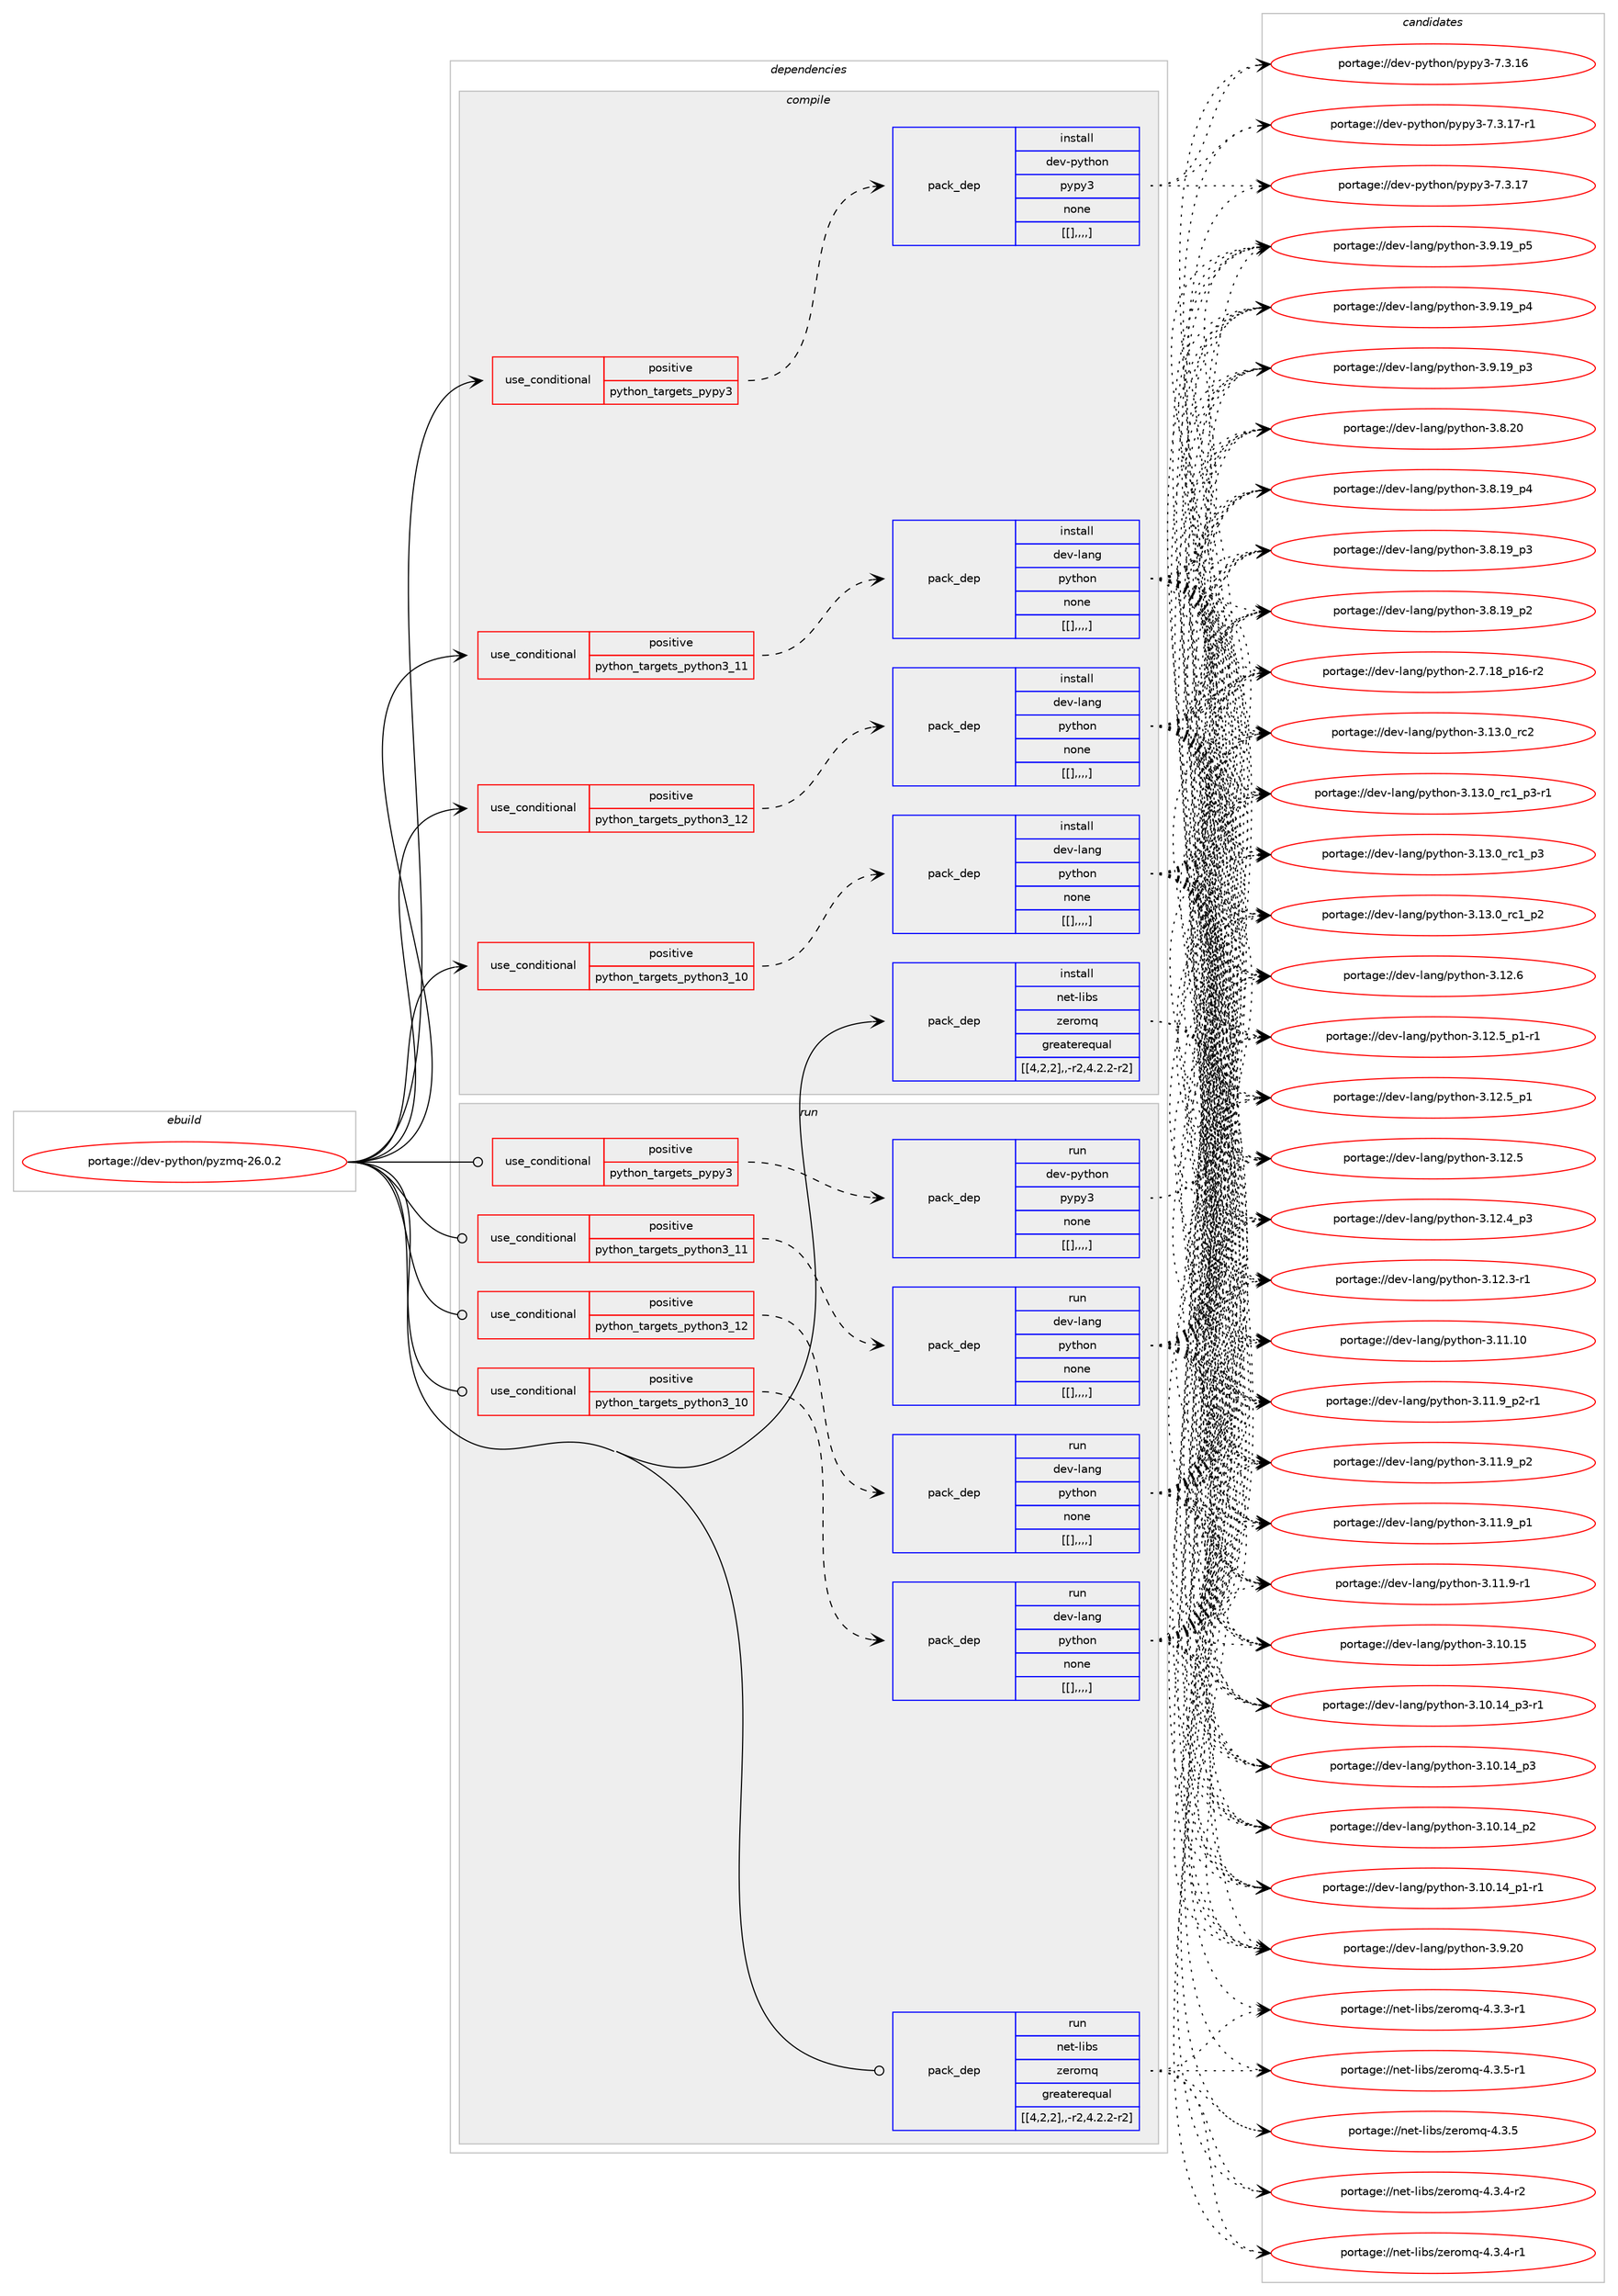 digraph prolog {

# *************
# Graph options
# *************

newrank=true;
concentrate=true;
compound=true;
graph [rankdir=LR,fontname=Helvetica,fontsize=10,ranksep=1.5];#, ranksep=2.5, nodesep=0.2];
edge  [arrowhead=vee];
node  [fontname=Helvetica,fontsize=10];

# **********
# The ebuild
# **********

subgraph cluster_leftcol {
color=gray;
label=<<i>ebuild</i>>;
id [label="portage://dev-python/pyzmq-26.0.2", color=red, width=4, href="../dev-python/pyzmq-26.0.2.svg"];
}

# ****************
# The dependencies
# ****************

subgraph cluster_midcol {
color=gray;
label=<<i>dependencies</i>>;
subgraph cluster_compile {
fillcolor="#eeeeee";
style=filled;
label=<<i>compile</i>>;
subgraph cond39657 {
dependency163099 [label=<<TABLE BORDER="0" CELLBORDER="1" CELLSPACING="0" CELLPADDING="4"><TR><TD ROWSPAN="3" CELLPADDING="10">use_conditional</TD></TR><TR><TD>positive</TD></TR><TR><TD>python_targets_pypy3</TD></TR></TABLE>>, shape=none, color=red];
subgraph pack122181 {
dependency163100 [label=<<TABLE BORDER="0" CELLBORDER="1" CELLSPACING="0" CELLPADDING="4" WIDTH="220"><TR><TD ROWSPAN="6" CELLPADDING="30">pack_dep</TD></TR><TR><TD WIDTH="110">install</TD></TR><TR><TD>dev-python</TD></TR><TR><TD>pypy3</TD></TR><TR><TD>none</TD></TR><TR><TD>[[],,,,]</TD></TR></TABLE>>, shape=none, color=blue];
}
dependency163099:e -> dependency163100:w [weight=20,style="dashed",arrowhead="vee"];
}
id:e -> dependency163099:w [weight=20,style="solid",arrowhead="vee"];
subgraph cond39658 {
dependency163101 [label=<<TABLE BORDER="0" CELLBORDER="1" CELLSPACING="0" CELLPADDING="4"><TR><TD ROWSPAN="3" CELLPADDING="10">use_conditional</TD></TR><TR><TD>positive</TD></TR><TR><TD>python_targets_python3_10</TD></TR></TABLE>>, shape=none, color=red];
subgraph pack122182 {
dependency163102 [label=<<TABLE BORDER="0" CELLBORDER="1" CELLSPACING="0" CELLPADDING="4" WIDTH="220"><TR><TD ROWSPAN="6" CELLPADDING="30">pack_dep</TD></TR><TR><TD WIDTH="110">install</TD></TR><TR><TD>dev-lang</TD></TR><TR><TD>python</TD></TR><TR><TD>none</TD></TR><TR><TD>[[],,,,]</TD></TR></TABLE>>, shape=none, color=blue];
}
dependency163101:e -> dependency163102:w [weight=20,style="dashed",arrowhead="vee"];
}
id:e -> dependency163101:w [weight=20,style="solid",arrowhead="vee"];
subgraph cond39659 {
dependency163103 [label=<<TABLE BORDER="0" CELLBORDER="1" CELLSPACING="0" CELLPADDING="4"><TR><TD ROWSPAN="3" CELLPADDING="10">use_conditional</TD></TR><TR><TD>positive</TD></TR><TR><TD>python_targets_python3_11</TD></TR></TABLE>>, shape=none, color=red];
subgraph pack122183 {
dependency163104 [label=<<TABLE BORDER="0" CELLBORDER="1" CELLSPACING="0" CELLPADDING="4" WIDTH="220"><TR><TD ROWSPAN="6" CELLPADDING="30">pack_dep</TD></TR><TR><TD WIDTH="110">install</TD></TR><TR><TD>dev-lang</TD></TR><TR><TD>python</TD></TR><TR><TD>none</TD></TR><TR><TD>[[],,,,]</TD></TR></TABLE>>, shape=none, color=blue];
}
dependency163103:e -> dependency163104:w [weight=20,style="dashed",arrowhead="vee"];
}
id:e -> dependency163103:w [weight=20,style="solid",arrowhead="vee"];
subgraph cond39660 {
dependency163105 [label=<<TABLE BORDER="0" CELLBORDER="1" CELLSPACING="0" CELLPADDING="4"><TR><TD ROWSPAN="3" CELLPADDING="10">use_conditional</TD></TR><TR><TD>positive</TD></TR><TR><TD>python_targets_python3_12</TD></TR></TABLE>>, shape=none, color=red];
subgraph pack122184 {
dependency163106 [label=<<TABLE BORDER="0" CELLBORDER="1" CELLSPACING="0" CELLPADDING="4" WIDTH="220"><TR><TD ROWSPAN="6" CELLPADDING="30">pack_dep</TD></TR><TR><TD WIDTH="110">install</TD></TR><TR><TD>dev-lang</TD></TR><TR><TD>python</TD></TR><TR><TD>none</TD></TR><TR><TD>[[],,,,]</TD></TR></TABLE>>, shape=none, color=blue];
}
dependency163105:e -> dependency163106:w [weight=20,style="dashed",arrowhead="vee"];
}
id:e -> dependency163105:w [weight=20,style="solid",arrowhead="vee"];
subgraph pack122185 {
dependency163107 [label=<<TABLE BORDER="0" CELLBORDER="1" CELLSPACING="0" CELLPADDING="4" WIDTH="220"><TR><TD ROWSPAN="6" CELLPADDING="30">pack_dep</TD></TR><TR><TD WIDTH="110">install</TD></TR><TR><TD>net-libs</TD></TR><TR><TD>zeromq</TD></TR><TR><TD>greaterequal</TD></TR><TR><TD>[[4,2,2],,-r2,4.2.2-r2]</TD></TR></TABLE>>, shape=none, color=blue];
}
id:e -> dependency163107:w [weight=20,style="solid",arrowhead="vee"];
}
subgraph cluster_compileandrun {
fillcolor="#eeeeee";
style=filled;
label=<<i>compile and run</i>>;
}
subgraph cluster_run {
fillcolor="#eeeeee";
style=filled;
label=<<i>run</i>>;
subgraph cond39661 {
dependency163108 [label=<<TABLE BORDER="0" CELLBORDER="1" CELLSPACING="0" CELLPADDING="4"><TR><TD ROWSPAN="3" CELLPADDING="10">use_conditional</TD></TR><TR><TD>positive</TD></TR><TR><TD>python_targets_pypy3</TD></TR></TABLE>>, shape=none, color=red];
subgraph pack122186 {
dependency163109 [label=<<TABLE BORDER="0" CELLBORDER="1" CELLSPACING="0" CELLPADDING="4" WIDTH="220"><TR><TD ROWSPAN="6" CELLPADDING="30">pack_dep</TD></TR><TR><TD WIDTH="110">run</TD></TR><TR><TD>dev-python</TD></TR><TR><TD>pypy3</TD></TR><TR><TD>none</TD></TR><TR><TD>[[],,,,]</TD></TR></TABLE>>, shape=none, color=blue];
}
dependency163108:e -> dependency163109:w [weight=20,style="dashed",arrowhead="vee"];
}
id:e -> dependency163108:w [weight=20,style="solid",arrowhead="odot"];
subgraph cond39662 {
dependency163110 [label=<<TABLE BORDER="0" CELLBORDER="1" CELLSPACING="0" CELLPADDING="4"><TR><TD ROWSPAN="3" CELLPADDING="10">use_conditional</TD></TR><TR><TD>positive</TD></TR><TR><TD>python_targets_python3_10</TD></TR></TABLE>>, shape=none, color=red];
subgraph pack122187 {
dependency163111 [label=<<TABLE BORDER="0" CELLBORDER="1" CELLSPACING="0" CELLPADDING="4" WIDTH="220"><TR><TD ROWSPAN="6" CELLPADDING="30">pack_dep</TD></TR><TR><TD WIDTH="110">run</TD></TR><TR><TD>dev-lang</TD></TR><TR><TD>python</TD></TR><TR><TD>none</TD></TR><TR><TD>[[],,,,]</TD></TR></TABLE>>, shape=none, color=blue];
}
dependency163110:e -> dependency163111:w [weight=20,style="dashed",arrowhead="vee"];
}
id:e -> dependency163110:w [weight=20,style="solid",arrowhead="odot"];
subgraph cond39663 {
dependency163112 [label=<<TABLE BORDER="0" CELLBORDER="1" CELLSPACING="0" CELLPADDING="4"><TR><TD ROWSPAN="3" CELLPADDING="10">use_conditional</TD></TR><TR><TD>positive</TD></TR><TR><TD>python_targets_python3_11</TD></TR></TABLE>>, shape=none, color=red];
subgraph pack122188 {
dependency163113 [label=<<TABLE BORDER="0" CELLBORDER="1" CELLSPACING="0" CELLPADDING="4" WIDTH="220"><TR><TD ROWSPAN="6" CELLPADDING="30">pack_dep</TD></TR><TR><TD WIDTH="110">run</TD></TR><TR><TD>dev-lang</TD></TR><TR><TD>python</TD></TR><TR><TD>none</TD></TR><TR><TD>[[],,,,]</TD></TR></TABLE>>, shape=none, color=blue];
}
dependency163112:e -> dependency163113:w [weight=20,style="dashed",arrowhead="vee"];
}
id:e -> dependency163112:w [weight=20,style="solid",arrowhead="odot"];
subgraph cond39664 {
dependency163114 [label=<<TABLE BORDER="0" CELLBORDER="1" CELLSPACING="0" CELLPADDING="4"><TR><TD ROWSPAN="3" CELLPADDING="10">use_conditional</TD></TR><TR><TD>positive</TD></TR><TR><TD>python_targets_python3_12</TD></TR></TABLE>>, shape=none, color=red];
subgraph pack122189 {
dependency163115 [label=<<TABLE BORDER="0" CELLBORDER="1" CELLSPACING="0" CELLPADDING="4" WIDTH="220"><TR><TD ROWSPAN="6" CELLPADDING="30">pack_dep</TD></TR><TR><TD WIDTH="110">run</TD></TR><TR><TD>dev-lang</TD></TR><TR><TD>python</TD></TR><TR><TD>none</TD></TR><TR><TD>[[],,,,]</TD></TR></TABLE>>, shape=none, color=blue];
}
dependency163114:e -> dependency163115:w [weight=20,style="dashed",arrowhead="vee"];
}
id:e -> dependency163114:w [weight=20,style="solid",arrowhead="odot"];
subgraph pack122190 {
dependency163116 [label=<<TABLE BORDER="0" CELLBORDER="1" CELLSPACING="0" CELLPADDING="4" WIDTH="220"><TR><TD ROWSPAN="6" CELLPADDING="30">pack_dep</TD></TR><TR><TD WIDTH="110">run</TD></TR><TR><TD>net-libs</TD></TR><TR><TD>zeromq</TD></TR><TR><TD>greaterequal</TD></TR><TR><TD>[[4,2,2],,-r2,4.2.2-r2]</TD></TR></TABLE>>, shape=none, color=blue];
}
id:e -> dependency163116:w [weight=20,style="solid",arrowhead="odot"];
}
}

# **************
# The candidates
# **************

subgraph cluster_choices {
rank=same;
color=gray;
label=<<i>candidates</i>>;

subgraph choice122181 {
color=black;
nodesep=1;
choice100101118451121211161041111104711212111212151455546514649554511449 [label="portage://dev-python/pypy3-7.3.17-r1", color=red, width=4,href="../dev-python/pypy3-7.3.17-r1.svg"];
choice10010111845112121116104111110471121211121215145554651464955 [label="portage://dev-python/pypy3-7.3.17", color=red, width=4,href="../dev-python/pypy3-7.3.17.svg"];
choice10010111845112121116104111110471121211121215145554651464954 [label="portage://dev-python/pypy3-7.3.16", color=red, width=4,href="../dev-python/pypy3-7.3.16.svg"];
dependency163100:e -> choice100101118451121211161041111104711212111212151455546514649554511449:w [style=dotted,weight="100"];
dependency163100:e -> choice10010111845112121116104111110471121211121215145554651464955:w [style=dotted,weight="100"];
dependency163100:e -> choice10010111845112121116104111110471121211121215145554651464954:w [style=dotted,weight="100"];
}
subgraph choice122182 {
color=black;
nodesep=1;
choice10010111845108971101034711212111610411111045514649514648951149950 [label="portage://dev-lang/python-3.13.0_rc2", color=red, width=4,href="../dev-lang/python-3.13.0_rc2.svg"];
choice1001011184510897110103471121211161041111104551464951464895114994995112514511449 [label="portage://dev-lang/python-3.13.0_rc1_p3-r1", color=red, width=4,href="../dev-lang/python-3.13.0_rc1_p3-r1.svg"];
choice100101118451089711010347112121116104111110455146495146489511499499511251 [label="portage://dev-lang/python-3.13.0_rc1_p3", color=red, width=4,href="../dev-lang/python-3.13.0_rc1_p3.svg"];
choice100101118451089711010347112121116104111110455146495146489511499499511250 [label="portage://dev-lang/python-3.13.0_rc1_p2", color=red, width=4,href="../dev-lang/python-3.13.0_rc1_p2.svg"];
choice10010111845108971101034711212111610411111045514649504654 [label="portage://dev-lang/python-3.12.6", color=red, width=4,href="../dev-lang/python-3.12.6.svg"];
choice1001011184510897110103471121211161041111104551464950465395112494511449 [label="portage://dev-lang/python-3.12.5_p1-r1", color=red, width=4,href="../dev-lang/python-3.12.5_p1-r1.svg"];
choice100101118451089711010347112121116104111110455146495046539511249 [label="portage://dev-lang/python-3.12.5_p1", color=red, width=4,href="../dev-lang/python-3.12.5_p1.svg"];
choice10010111845108971101034711212111610411111045514649504653 [label="portage://dev-lang/python-3.12.5", color=red, width=4,href="../dev-lang/python-3.12.5.svg"];
choice100101118451089711010347112121116104111110455146495046529511251 [label="portage://dev-lang/python-3.12.4_p3", color=red, width=4,href="../dev-lang/python-3.12.4_p3.svg"];
choice100101118451089711010347112121116104111110455146495046514511449 [label="portage://dev-lang/python-3.12.3-r1", color=red, width=4,href="../dev-lang/python-3.12.3-r1.svg"];
choice1001011184510897110103471121211161041111104551464949464948 [label="portage://dev-lang/python-3.11.10", color=red, width=4,href="../dev-lang/python-3.11.10.svg"];
choice1001011184510897110103471121211161041111104551464949465795112504511449 [label="portage://dev-lang/python-3.11.9_p2-r1", color=red, width=4,href="../dev-lang/python-3.11.9_p2-r1.svg"];
choice100101118451089711010347112121116104111110455146494946579511250 [label="portage://dev-lang/python-3.11.9_p2", color=red, width=4,href="../dev-lang/python-3.11.9_p2.svg"];
choice100101118451089711010347112121116104111110455146494946579511249 [label="portage://dev-lang/python-3.11.9_p1", color=red, width=4,href="../dev-lang/python-3.11.9_p1.svg"];
choice100101118451089711010347112121116104111110455146494946574511449 [label="portage://dev-lang/python-3.11.9-r1", color=red, width=4,href="../dev-lang/python-3.11.9-r1.svg"];
choice1001011184510897110103471121211161041111104551464948464953 [label="portage://dev-lang/python-3.10.15", color=red, width=4,href="../dev-lang/python-3.10.15.svg"];
choice100101118451089711010347112121116104111110455146494846495295112514511449 [label="portage://dev-lang/python-3.10.14_p3-r1", color=red, width=4,href="../dev-lang/python-3.10.14_p3-r1.svg"];
choice10010111845108971101034711212111610411111045514649484649529511251 [label="portage://dev-lang/python-3.10.14_p3", color=red, width=4,href="../dev-lang/python-3.10.14_p3.svg"];
choice10010111845108971101034711212111610411111045514649484649529511250 [label="portage://dev-lang/python-3.10.14_p2", color=red, width=4,href="../dev-lang/python-3.10.14_p2.svg"];
choice100101118451089711010347112121116104111110455146494846495295112494511449 [label="portage://dev-lang/python-3.10.14_p1-r1", color=red, width=4,href="../dev-lang/python-3.10.14_p1-r1.svg"];
choice10010111845108971101034711212111610411111045514657465048 [label="portage://dev-lang/python-3.9.20", color=red, width=4,href="../dev-lang/python-3.9.20.svg"];
choice100101118451089711010347112121116104111110455146574649579511253 [label="portage://dev-lang/python-3.9.19_p5", color=red, width=4,href="../dev-lang/python-3.9.19_p5.svg"];
choice100101118451089711010347112121116104111110455146574649579511252 [label="portage://dev-lang/python-3.9.19_p4", color=red, width=4,href="../dev-lang/python-3.9.19_p4.svg"];
choice100101118451089711010347112121116104111110455146574649579511251 [label="portage://dev-lang/python-3.9.19_p3", color=red, width=4,href="../dev-lang/python-3.9.19_p3.svg"];
choice10010111845108971101034711212111610411111045514656465048 [label="portage://dev-lang/python-3.8.20", color=red, width=4,href="../dev-lang/python-3.8.20.svg"];
choice100101118451089711010347112121116104111110455146564649579511252 [label="portage://dev-lang/python-3.8.19_p4", color=red, width=4,href="../dev-lang/python-3.8.19_p4.svg"];
choice100101118451089711010347112121116104111110455146564649579511251 [label="portage://dev-lang/python-3.8.19_p3", color=red, width=4,href="../dev-lang/python-3.8.19_p3.svg"];
choice100101118451089711010347112121116104111110455146564649579511250 [label="portage://dev-lang/python-3.8.19_p2", color=red, width=4,href="../dev-lang/python-3.8.19_p2.svg"];
choice100101118451089711010347112121116104111110455046554649569511249544511450 [label="portage://dev-lang/python-2.7.18_p16-r2", color=red, width=4,href="../dev-lang/python-2.7.18_p16-r2.svg"];
dependency163102:e -> choice10010111845108971101034711212111610411111045514649514648951149950:w [style=dotted,weight="100"];
dependency163102:e -> choice1001011184510897110103471121211161041111104551464951464895114994995112514511449:w [style=dotted,weight="100"];
dependency163102:e -> choice100101118451089711010347112121116104111110455146495146489511499499511251:w [style=dotted,weight="100"];
dependency163102:e -> choice100101118451089711010347112121116104111110455146495146489511499499511250:w [style=dotted,weight="100"];
dependency163102:e -> choice10010111845108971101034711212111610411111045514649504654:w [style=dotted,weight="100"];
dependency163102:e -> choice1001011184510897110103471121211161041111104551464950465395112494511449:w [style=dotted,weight="100"];
dependency163102:e -> choice100101118451089711010347112121116104111110455146495046539511249:w [style=dotted,weight="100"];
dependency163102:e -> choice10010111845108971101034711212111610411111045514649504653:w [style=dotted,weight="100"];
dependency163102:e -> choice100101118451089711010347112121116104111110455146495046529511251:w [style=dotted,weight="100"];
dependency163102:e -> choice100101118451089711010347112121116104111110455146495046514511449:w [style=dotted,weight="100"];
dependency163102:e -> choice1001011184510897110103471121211161041111104551464949464948:w [style=dotted,weight="100"];
dependency163102:e -> choice1001011184510897110103471121211161041111104551464949465795112504511449:w [style=dotted,weight="100"];
dependency163102:e -> choice100101118451089711010347112121116104111110455146494946579511250:w [style=dotted,weight="100"];
dependency163102:e -> choice100101118451089711010347112121116104111110455146494946579511249:w [style=dotted,weight="100"];
dependency163102:e -> choice100101118451089711010347112121116104111110455146494946574511449:w [style=dotted,weight="100"];
dependency163102:e -> choice1001011184510897110103471121211161041111104551464948464953:w [style=dotted,weight="100"];
dependency163102:e -> choice100101118451089711010347112121116104111110455146494846495295112514511449:w [style=dotted,weight="100"];
dependency163102:e -> choice10010111845108971101034711212111610411111045514649484649529511251:w [style=dotted,weight="100"];
dependency163102:e -> choice10010111845108971101034711212111610411111045514649484649529511250:w [style=dotted,weight="100"];
dependency163102:e -> choice100101118451089711010347112121116104111110455146494846495295112494511449:w [style=dotted,weight="100"];
dependency163102:e -> choice10010111845108971101034711212111610411111045514657465048:w [style=dotted,weight="100"];
dependency163102:e -> choice100101118451089711010347112121116104111110455146574649579511253:w [style=dotted,weight="100"];
dependency163102:e -> choice100101118451089711010347112121116104111110455146574649579511252:w [style=dotted,weight="100"];
dependency163102:e -> choice100101118451089711010347112121116104111110455146574649579511251:w [style=dotted,weight="100"];
dependency163102:e -> choice10010111845108971101034711212111610411111045514656465048:w [style=dotted,weight="100"];
dependency163102:e -> choice100101118451089711010347112121116104111110455146564649579511252:w [style=dotted,weight="100"];
dependency163102:e -> choice100101118451089711010347112121116104111110455146564649579511251:w [style=dotted,weight="100"];
dependency163102:e -> choice100101118451089711010347112121116104111110455146564649579511250:w [style=dotted,weight="100"];
dependency163102:e -> choice100101118451089711010347112121116104111110455046554649569511249544511450:w [style=dotted,weight="100"];
}
subgraph choice122183 {
color=black;
nodesep=1;
choice10010111845108971101034711212111610411111045514649514648951149950 [label="portage://dev-lang/python-3.13.0_rc2", color=red, width=4,href="../dev-lang/python-3.13.0_rc2.svg"];
choice1001011184510897110103471121211161041111104551464951464895114994995112514511449 [label="portage://dev-lang/python-3.13.0_rc1_p3-r1", color=red, width=4,href="../dev-lang/python-3.13.0_rc1_p3-r1.svg"];
choice100101118451089711010347112121116104111110455146495146489511499499511251 [label="portage://dev-lang/python-3.13.0_rc1_p3", color=red, width=4,href="../dev-lang/python-3.13.0_rc1_p3.svg"];
choice100101118451089711010347112121116104111110455146495146489511499499511250 [label="portage://dev-lang/python-3.13.0_rc1_p2", color=red, width=4,href="../dev-lang/python-3.13.0_rc1_p2.svg"];
choice10010111845108971101034711212111610411111045514649504654 [label="portage://dev-lang/python-3.12.6", color=red, width=4,href="../dev-lang/python-3.12.6.svg"];
choice1001011184510897110103471121211161041111104551464950465395112494511449 [label="portage://dev-lang/python-3.12.5_p1-r1", color=red, width=4,href="../dev-lang/python-3.12.5_p1-r1.svg"];
choice100101118451089711010347112121116104111110455146495046539511249 [label="portage://dev-lang/python-3.12.5_p1", color=red, width=4,href="../dev-lang/python-3.12.5_p1.svg"];
choice10010111845108971101034711212111610411111045514649504653 [label="portage://dev-lang/python-3.12.5", color=red, width=4,href="../dev-lang/python-3.12.5.svg"];
choice100101118451089711010347112121116104111110455146495046529511251 [label="portage://dev-lang/python-3.12.4_p3", color=red, width=4,href="../dev-lang/python-3.12.4_p3.svg"];
choice100101118451089711010347112121116104111110455146495046514511449 [label="portage://dev-lang/python-3.12.3-r1", color=red, width=4,href="../dev-lang/python-3.12.3-r1.svg"];
choice1001011184510897110103471121211161041111104551464949464948 [label="portage://dev-lang/python-3.11.10", color=red, width=4,href="../dev-lang/python-3.11.10.svg"];
choice1001011184510897110103471121211161041111104551464949465795112504511449 [label="portage://dev-lang/python-3.11.9_p2-r1", color=red, width=4,href="../dev-lang/python-3.11.9_p2-r1.svg"];
choice100101118451089711010347112121116104111110455146494946579511250 [label="portage://dev-lang/python-3.11.9_p2", color=red, width=4,href="../dev-lang/python-3.11.9_p2.svg"];
choice100101118451089711010347112121116104111110455146494946579511249 [label="portage://dev-lang/python-3.11.9_p1", color=red, width=4,href="../dev-lang/python-3.11.9_p1.svg"];
choice100101118451089711010347112121116104111110455146494946574511449 [label="portage://dev-lang/python-3.11.9-r1", color=red, width=4,href="../dev-lang/python-3.11.9-r1.svg"];
choice1001011184510897110103471121211161041111104551464948464953 [label="portage://dev-lang/python-3.10.15", color=red, width=4,href="../dev-lang/python-3.10.15.svg"];
choice100101118451089711010347112121116104111110455146494846495295112514511449 [label="portage://dev-lang/python-3.10.14_p3-r1", color=red, width=4,href="../dev-lang/python-3.10.14_p3-r1.svg"];
choice10010111845108971101034711212111610411111045514649484649529511251 [label="portage://dev-lang/python-3.10.14_p3", color=red, width=4,href="../dev-lang/python-3.10.14_p3.svg"];
choice10010111845108971101034711212111610411111045514649484649529511250 [label="portage://dev-lang/python-3.10.14_p2", color=red, width=4,href="../dev-lang/python-3.10.14_p2.svg"];
choice100101118451089711010347112121116104111110455146494846495295112494511449 [label="portage://dev-lang/python-3.10.14_p1-r1", color=red, width=4,href="../dev-lang/python-3.10.14_p1-r1.svg"];
choice10010111845108971101034711212111610411111045514657465048 [label="portage://dev-lang/python-3.9.20", color=red, width=4,href="../dev-lang/python-3.9.20.svg"];
choice100101118451089711010347112121116104111110455146574649579511253 [label="portage://dev-lang/python-3.9.19_p5", color=red, width=4,href="../dev-lang/python-3.9.19_p5.svg"];
choice100101118451089711010347112121116104111110455146574649579511252 [label="portage://dev-lang/python-3.9.19_p4", color=red, width=4,href="../dev-lang/python-3.9.19_p4.svg"];
choice100101118451089711010347112121116104111110455146574649579511251 [label="portage://dev-lang/python-3.9.19_p3", color=red, width=4,href="../dev-lang/python-3.9.19_p3.svg"];
choice10010111845108971101034711212111610411111045514656465048 [label="portage://dev-lang/python-3.8.20", color=red, width=4,href="../dev-lang/python-3.8.20.svg"];
choice100101118451089711010347112121116104111110455146564649579511252 [label="portage://dev-lang/python-3.8.19_p4", color=red, width=4,href="../dev-lang/python-3.8.19_p4.svg"];
choice100101118451089711010347112121116104111110455146564649579511251 [label="portage://dev-lang/python-3.8.19_p3", color=red, width=4,href="../dev-lang/python-3.8.19_p3.svg"];
choice100101118451089711010347112121116104111110455146564649579511250 [label="portage://dev-lang/python-3.8.19_p2", color=red, width=4,href="../dev-lang/python-3.8.19_p2.svg"];
choice100101118451089711010347112121116104111110455046554649569511249544511450 [label="portage://dev-lang/python-2.7.18_p16-r2", color=red, width=4,href="../dev-lang/python-2.7.18_p16-r2.svg"];
dependency163104:e -> choice10010111845108971101034711212111610411111045514649514648951149950:w [style=dotted,weight="100"];
dependency163104:e -> choice1001011184510897110103471121211161041111104551464951464895114994995112514511449:w [style=dotted,weight="100"];
dependency163104:e -> choice100101118451089711010347112121116104111110455146495146489511499499511251:w [style=dotted,weight="100"];
dependency163104:e -> choice100101118451089711010347112121116104111110455146495146489511499499511250:w [style=dotted,weight="100"];
dependency163104:e -> choice10010111845108971101034711212111610411111045514649504654:w [style=dotted,weight="100"];
dependency163104:e -> choice1001011184510897110103471121211161041111104551464950465395112494511449:w [style=dotted,weight="100"];
dependency163104:e -> choice100101118451089711010347112121116104111110455146495046539511249:w [style=dotted,weight="100"];
dependency163104:e -> choice10010111845108971101034711212111610411111045514649504653:w [style=dotted,weight="100"];
dependency163104:e -> choice100101118451089711010347112121116104111110455146495046529511251:w [style=dotted,weight="100"];
dependency163104:e -> choice100101118451089711010347112121116104111110455146495046514511449:w [style=dotted,weight="100"];
dependency163104:e -> choice1001011184510897110103471121211161041111104551464949464948:w [style=dotted,weight="100"];
dependency163104:e -> choice1001011184510897110103471121211161041111104551464949465795112504511449:w [style=dotted,weight="100"];
dependency163104:e -> choice100101118451089711010347112121116104111110455146494946579511250:w [style=dotted,weight="100"];
dependency163104:e -> choice100101118451089711010347112121116104111110455146494946579511249:w [style=dotted,weight="100"];
dependency163104:e -> choice100101118451089711010347112121116104111110455146494946574511449:w [style=dotted,weight="100"];
dependency163104:e -> choice1001011184510897110103471121211161041111104551464948464953:w [style=dotted,weight="100"];
dependency163104:e -> choice100101118451089711010347112121116104111110455146494846495295112514511449:w [style=dotted,weight="100"];
dependency163104:e -> choice10010111845108971101034711212111610411111045514649484649529511251:w [style=dotted,weight="100"];
dependency163104:e -> choice10010111845108971101034711212111610411111045514649484649529511250:w [style=dotted,weight="100"];
dependency163104:e -> choice100101118451089711010347112121116104111110455146494846495295112494511449:w [style=dotted,weight="100"];
dependency163104:e -> choice10010111845108971101034711212111610411111045514657465048:w [style=dotted,weight="100"];
dependency163104:e -> choice100101118451089711010347112121116104111110455146574649579511253:w [style=dotted,weight="100"];
dependency163104:e -> choice100101118451089711010347112121116104111110455146574649579511252:w [style=dotted,weight="100"];
dependency163104:e -> choice100101118451089711010347112121116104111110455146574649579511251:w [style=dotted,weight="100"];
dependency163104:e -> choice10010111845108971101034711212111610411111045514656465048:w [style=dotted,weight="100"];
dependency163104:e -> choice100101118451089711010347112121116104111110455146564649579511252:w [style=dotted,weight="100"];
dependency163104:e -> choice100101118451089711010347112121116104111110455146564649579511251:w [style=dotted,weight="100"];
dependency163104:e -> choice100101118451089711010347112121116104111110455146564649579511250:w [style=dotted,weight="100"];
dependency163104:e -> choice100101118451089711010347112121116104111110455046554649569511249544511450:w [style=dotted,weight="100"];
}
subgraph choice122184 {
color=black;
nodesep=1;
choice10010111845108971101034711212111610411111045514649514648951149950 [label="portage://dev-lang/python-3.13.0_rc2", color=red, width=4,href="../dev-lang/python-3.13.0_rc2.svg"];
choice1001011184510897110103471121211161041111104551464951464895114994995112514511449 [label="portage://dev-lang/python-3.13.0_rc1_p3-r1", color=red, width=4,href="../dev-lang/python-3.13.0_rc1_p3-r1.svg"];
choice100101118451089711010347112121116104111110455146495146489511499499511251 [label="portage://dev-lang/python-3.13.0_rc1_p3", color=red, width=4,href="../dev-lang/python-3.13.0_rc1_p3.svg"];
choice100101118451089711010347112121116104111110455146495146489511499499511250 [label="portage://dev-lang/python-3.13.0_rc1_p2", color=red, width=4,href="../dev-lang/python-3.13.0_rc1_p2.svg"];
choice10010111845108971101034711212111610411111045514649504654 [label="portage://dev-lang/python-3.12.6", color=red, width=4,href="../dev-lang/python-3.12.6.svg"];
choice1001011184510897110103471121211161041111104551464950465395112494511449 [label="portage://dev-lang/python-3.12.5_p1-r1", color=red, width=4,href="../dev-lang/python-3.12.5_p1-r1.svg"];
choice100101118451089711010347112121116104111110455146495046539511249 [label="portage://dev-lang/python-3.12.5_p1", color=red, width=4,href="../dev-lang/python-3.12.5_p1.svg"];
choice10010111845108971101034711212111610411111045514649504653 [label="portage://dev-lang/python-3.12.5", color=red, width=4,href="../dev-lang/python-3.12.5.svg"];
choice100101118451089711010347112121116104111110455146495046529511251 [label="portage://dev-lang/python-3.12.4_p3", color=red, width=4,href="../dev-lang/python-3.12.4_p3.svg"];
choice100101118451089711010347112121116104111110455146495046514511449 [label="portage://dev-lang/python-3.12.3-r1", color=red, width=4,href="../dev-lang/python-3.12.3-r1.svg"];
choice1001011184510897110103471121211161041111104551464949464948 [label="portage://dev-lang/python-3.11.10", color=red, width=4,href="../dev-lang/python-3.11.10.svg"];
choice1001011184510897110103471121211161041111104551464949465795112504511449 [label="portage://dev-lang/python-3.11.9_p2-r1", color=red, width=4,href="../dev-lang/python-3.11.9_p2-r1.svg"];
choice100101118451089711010347112121116104111110455146494946579511250 [label="portage://dev-lang/python-3.11.9_p2", color=red, width=4,href="../dev-lang/python-3.11.9_p2.svg"];
choice100101118451089711010347112121116104111110455146494946579511249 [label="portage://dev-lang/python-3.11.9_p1", color=red, width=4,href="../dev-lang/python-3.11.9_p1.svg"];
choice100101118451089711010347112121116104111110455146494946574511449 [label="portage://dev-lang/python-3.11.9-r1", color=red, width=4,href="../dev-lang/python-3.11.9-r1.svg"];
choice1001011184510897110103471121211161041111104551464948464953 [label="portage://dev-lang/python-3.10.15", color=red, width=4,href="../dev-lang/python-3.10.15.svg"];
choice100101118451089711010347112121116104111110455146494846495295112514511449 [label="portage://dev-lang/python-3.10.14_p3-r1", color=red, width=4,href="../dev-lang/python-3.10.14_p3-r1.svg"];
choice10010111845108971101034711212111610411111045514649484649529511251 [label="portage://dev-lang/python-3.10.14_p3", color=red, width=4,href="../dev-lang/python-3.10.14_p3.svg"];
choice10010111845108971101034711212111610411111045514649484649529511250 [label="portage://dev-lang/python-3.10.14_p2", color=red, width=4,href="../dev-lang/python-3.10.14_p2.svg"];
choice100101118451089711010347112121116104111110455146494846495295112494511449 [label="portage://dev-lang/python-3.10.14_p1-r1", color=red, width=4,href="../dev-lang/python-3.10.14_p1-r1.svg"];
choice10010111845108971101034711212111610411111045514657465048 [label="portage://dev-lang/python-3.9.20", color=red, width=4,href="../dev-lang/python-3.9.20.svg"];
choice100101118451089711010347112121116104111110455146574649579511253 [label="portage://dev-lang/python-3.9.19_p5", color=red, width=4,href="../dev-lang/python-3.9.19_p5.svg"];
choice100101118451089711010347112121116104111110455146574649579511252 [label="portage://dev-lang/python-3.9.19_p4", color=red, width=4,href="../dev-lang/python-3.9.19_p4.svg"];
choice100101118451089711010347112121116104111110455146574649579511251 [label="portage://dev-lang/python-3.9.19_p3", color=red, width=4,href="../dev-lang/python-3.9.19_p3.svg"];
choice10010111845108971101034711212111610411111045514656465048 [label="portage://dev-lang/python-3.8.20", color=red, width=4,href="../dev-lang/python-3.8.20.svg"];
choice100101118451089711010347112121116104111110455146564649579511252 [label="portage://dev-lang/python-3.8.19_p4", color=red, width=4,href="../dev-lang/python-3.8.19_p4.svg"];
choice100101118451089711010347112121116104111110455146564649579511251 [label="portage://dev-lang/python-3.8.19_p3", color=red, width=4,href="../dev-lang/python-3.8.19_p3.svg"];
choice100101118451089711010347112121116104111110455146564649579511250 [label="portage://dev-lang/python-3.8.19_p2", color=red, width=4,href="../dev-lang/python-3.8.19_p2.svg"];
choice100101118451089711010347112121116104111110455046554649569511249544511450 [label="portage://dev-lang/python-2.7.18_p16-r2", color=red, width=4,href="../dev-lang/python-2.7.18_p16-r2.svg"];
dependency163106:e -> choice10010111845108971101034711212111610411111045514649514648951149950:w [style=dotted,weight="100"];
dependency163106:e -> choice1001011184510897110103471121211161041111104551464951464895114994995112514511449:w [style=dotted,weight="100"];
dependency163106:e -> choice100101118451089711010347112121116104111110455146495146489511499499511251:w [style=dotted,weight="100"];
dependency163106:e -> choice100101118451089711010347112121116104111110455146495146489511499499511250:w [style=dotted,weight="100"];
dependency163106:e -> choice10010111845108971101034711212111610411111045514649504654:w [style=dotted,weight="100"];
dependency163106:e -> choice1001011184510897110103471121211161041111104551464950465395112494511449:w [style=dotted,weight="100"];
dependency163106:e -> choice100101118451089711010347112121116104111110455146495046539511249:w [style=dotted,weight="100"];
dependency163106:e -> choice10010111845108971101034711212111610411111045514649504653:w [style=dotted,weight="100"];
dependency163106:e -> choice100101118451089711010347112121116104111110455146495046529511251:w [style=dotted,weight="100"];
dependency163106:e -> choice100101118451089711010347112121116104111110455146495046514511449:w [style=dotted,weight="100"];
dependency163106:e -> choice1001011184510897110103471121211161041111104551464949464948:w [style=dotted,weight="100"];
dependency163106:e -> choice1001011184510897110103471121211161041111104551464949465795112504511449:w [style=dotted,weight="100"];
dependency163106:e -> choice100101118451089711010347112121116104111110455146494946579511250:w [style=dotted,weight="100"];
dependency163106:e -> choice100101118451089711010347112121116104111110455146494946579511249:w [style=dotted,weight="100"];
dependency163106:e -> choice100101118451089711010347112121116104111110455146494946574511449:w [style=dotted,weight="100"];
dependency163106:e -> choice1001011184510897110103471121211161041111104551464948464953:w [style=dotted,weight="100"];
dependency163106:e -> choice100101118451089711010347112121116104111110455146494846495295112514511449:w [style=dotted,weight="100"];
dependency163106:e -> choice10010111845108971101034711212111610411111045514649484649529511251:w [style=dotted,weight="100"];
dependency163106:e -> choice10010111845108971101034711212111610411111045514649484649529511250:w [style=dotted,weight="100"];
dependency163106:e -> choice100101118451089711010347112121116104111110455146494846495295112494511449:w [style=dotted,weight="100"];
dependency163106:e -> choice10010111845108971101034711212111610411111045514657465048:w [style=dotted,weight="100"];
dependency163106:e -> choice100101118451089711010347112121116104111110455146574649579511253:w [style=dotted,weight="100"];
dependency163106:e -> choice100101118451089711010347112121116104111110455146574649579511252:w [style=dotted,weight="100"];
dependency163106:e -> choice100101118451089711010347112121116104111110455146574649579511251:w [style=dotted,weight="100"];
dependency163106:e -> choice10010111845108971101034711212111610411111045514656465048:w [style=dotted,weight="100"];
dependency163106:e -> choice100101118451089711010347112121116104111110455146564649579511252:w [style=dotted,weight="100"];
dependency163106:e -> choice100101118451089711010347112121116104111110455146564649579511251:w [style=dotted,weight="100"];
dependency163106:e -> choice100101118451089711010347112121116104111110455146564649579511250:w [style=dotted,weight="100"];
dependency163106:e -> choice100101118451089711010347112121116104111110455046554649569511249544511450:w [style=dotted,weight="100"];
}
subgraph choice122185 {
color=black;
nodesep=1;
choice1101011164510810598115471221011141111091134552465146534511449 [label="portage://net-libs/zeromq-4.3.5-r1", color=red, width=4,href="../net-libs/zeromq-4.3.5-r1.svg"];
choice110101116451081059811547122101114111109113455246514653 [label="portage://net-libs/zeromq-4.3.5", color=red, width=4,href="../net-libs/zeromq-4.3.5.svg"];
choice1101011164510810598115471221011141111091134552465146524511450 [label="portage://net-libs/zeromq-4.3.4-r2", color=red, width=4,href="../net-libs/zeromq-4.3.4-r2.svg"];
choice1101011164510810598115471221011141111091134552465146524511449 [label="portage://net-libs/zeromq-4.3.4-r1", color=red, width=4,href="../net-libs/zeromq-4.3.4-r1.svg"];
choice1101011164510810598115471221011141111091134552465146514511449 [label="portage://net-libs/zeromq-4.3.3-r1", color=red, width=4,href="../net-libs/zeromq-4.3.3-r1.svg"];
dependency163107:e -> choice1101011164510810598115471221011141111091134552465146534511449:w [style=dotted,weight="100"];
dependency163107:e -> choice110101116451081059811547122101114111109113455246514653:w [style=dotted,weight="100"];
dependency163107:e -> choice1101011164510810598115471221011141111091134552465146524511450:w [style=dotted,weight="100"];
dependency163107:e -> choice1101011164510810598115471221011141111091134552465146524511449:w [style=dotted,weight="100"];
dependency163107:e -> choice1101011164510810598115471221011141111091134552465146514511449:w [style=dotted,weight="100"];
}
subgraph choice122186 {
color=black;
nodesep=1;
choice100101118451121211161041111104711212111212151455546514649554511449 [label="portage://dev-python/pypy3-7.3.17-r1", color=red, width=4,href="../dev-python/pypy3-7.3.17-r1.svg"];
choice10010111845112121116104111110471121211121215145554651464955 [label="portage://dev-python/pypy3-7.3.17", color=red, width=4,href="../dev-python/pypy3-7.3.17.svg"];
choice10010111845112121116104111110471121211121215145554651464954 [label="portage://dev-python/pypy3-7.3.16", color=red, width=4,href="../dev-python/pypy3-7.3.16.svg"];
dependency163109:e -> choice100101118451121211161041111104711212111212151455546514649554511449:w [style=dotted,weight="100"];
dependency163109:e -> choice10010111845112121116104111110471121211121215145554651464955:w [style=dotted,weight="100"];
dependency163109:e -> choice10010111845112121116104111110471121211121215145554651464954:w [style=dotted,weight="100"];
}
subgraph choice122187 {
color=black;
nodesep=1;
choice10010111845108971101034711212111610411111045514649514648951149950 [label="portage://dev-lang/python-3.13.0_rc2", color=red, width=4,href="../dev-lang/python-3.13.0_rc2.svg"];
choice1001011184510897110103471121211161041111104551464951464895114994995112514511449 [label="portage://dev-lang/python-3.13.0_rc1_p3-r1", color=red, width=4,href="../dev-lang/python-3.13.0_rc1_p3-r1.svg"];
choice100101118451089711010347112121116104111110455146495146489511499499511251 [label="portage://dev-lang/python-3.13.0_rc1_p3", color=red, width=4,href="../dev-lang/python-3.13.0_rc1_p3.svg"];
choice100101118451089711010347112121116104111110455146495146489511499499511250 [label="portage://dev-lang/python-3.13.0_rc1_p2", color=red, width=4,href="../dev-lang/python-3.13.0_rc1_p2.svg"];
choice10010111845108971101034711212111610411111045514649504654 [label="portage://dev-lang/python-3.12.6", color=red, width=4,href="../dev-lang/python-3.12.6.svg"];
choice1001011184510897110103471121211161041111104551464950465395112494511449 [label="portage://dev-lang/python-3.12.5_p1-r1", color=red, width=4,href="../dev-lang/python-3.12.5_p1-r1.svg"];
choice100101118451089711010347112121116104111110455146495046539511249 [label="portage://dev-lang/python-3.12.5_p1", color=red, width=4,href="../dev-lang/python-3.12.5_p1.svg"];
choice10010111845108971101034711212111610411111045514649504653 [label="portage://dev-lang/python-3.12.5", color=red, width=4,href="../dev-lang/python-3.12.5.svg"];
choice100101118451089711010347112121116104111110455146495046529511251 [label="portage://dev-lang/python-3.12.4_p3", color=red, width=4,href="../dev-lang/python-3.12.4_p3.svg"];
choice100101118451089711010347112121116104111110455146495046514511449 [label="portage://dev-lang/python-3.12.3-r1", color=red, width=4,href="../dev-lang/python-3.12.3-r1.svg"];
choice1001011184510897110103471121211161041111104551464949464948 [label="portage://dev-lang/python-3.11.10", color=red, width=4,href="../dev-lang/python-3.11.10.svg"];
choice1001011184510897110103471121211161041111104551464949465795112504511449 [label="portage://dev-lang/python-3.11.9_p2-r1", color=red, width=4,href="../dev-lang/python-3.11.9_p2-r1.svg"];
choice100101118451089711010347112121116104111110455146494946579511250 [label="portage://dev-lang/python-3.11.9_p2", color=red, width=4,href="../dev-lang/python-3.11.9_p2.svg"];
choice100101118451089711010347112121116104111110455146494946579511249 [label="portage://dev-lang/python-3.11.9_p1", color=red, width=4,href="../dev-lang/python-3.11.9_p1.svg"];
choice100101118451089711010347112121116104111110455146494946574511449 [label="portage://dev-lang/python-3.11.9-r1", color=red, width=4,href="../dev-lang/python-3.11.9-r1.svg"];
choice1001011184510897110103471121211161041111104551464948464953 [label="portage://dev-lang/python-3.10.15", color=red, width=4,href="../dev-lang/python-3.10.15.svg"];
choice100101118451089711010347112121116104111110455146494846495295112514511449 [label="portage://dev-lang/python-3.10.14_p3-r1", color=red, width=4,href="../dev-lang/python-3.10.14_p3-r1.svg"];
choice10010111845108971101034711212111610411111045514649484649529511251 [label="portage://dev-lang/python-3.10.14_p3", color=red, width=4,href="../dev-lang/python-3.10.14_p3.svg"];
choice10010111845108971101034711212111610411111045514649484649529511250 [label="portage://dev-lang/python-3.10.14_p2", color=red, width=4,href="../dev-lang/python-3.10.14_p2.svg"];
choice100101118451089711010347112121116104111110455146494846495295112494511449 [label="portage://dev-lang/python-3.10.14_p1-r1", color=red, width=4,href="../dev-lang/python-3.10.14_p1-r1.svg"];
choice10010111845108971101034711212111610411111045514657465048 [label="portage://dev-lang/python-3.9.20", color=red, width=4,href="../dev-lang/python-3.9.20.svg"];
choice100101118451089711010347112121116104111110455146574649579511253 [label="portage://dev-lang/python-3.9.19_p5", color=red, width=4,href="../dev-lang/python-3.9.19_p5.svg"];
choice100101118451089711010347112121116104111110455146574649579511252 [label="portage://dev-lang/python-3.9.19_p4", color=red, width=4,href="../dev-lang/python-3.9.19_p4.svg"];
choice100101118451089711010347112121116104111110455146574649579511251 [label="portage://dev-lang/python-3.9.19_p3", color=red, width=4,href="../dev-lang/python-3.9.19_p3.svg"];
choice10010111845108971101034711212111610411111045514656465048 [label="portage://dev-lang/python-3.8.20", color=red, width=4,href="../dev-lang/python-3.8.20.svg"];
choice100101118451089711010347112121116104111110455146564649579511252 [label="portage://dev-lang/python-3.8.19_p4", color=red, width=4,href="../dev-lang/python-3.8.19_p4.svg"];
choice100101118451089711010347112121116104111110455146564649579511251 [label="portage://dev-lang/python-3.8.19_p3", color=red, width=4,href="../dev-lang/python-3.8.19_p3.svg"];
choice100101118451089711010347112121116104111110455146564649579511250 [label="portage://dev-lang/python-3.8.19_p2", color=red, width=4,href="../dev-lang/python-3.8.19_p2.svg"];
choice100101118451089711010347112121116104111110455046554649569511249544511450 [label="portage://dev-lang/python-2.7.18_p16-r2", color=red, width=4,href="../dev-lang/python-2.7.18_p16-r2.svg"];
dependency163111:e -> choice10010111845108971101034711212111610411111045514649514648951149950:w [style=dotted,weight="100"];
dependency163111:e -> choice1001011184510897110103471121211161041111104551464951464895114994995112514511449:w [style=dotted,weight="100"];
dependency163111:e -> choice100101118451089711010347112121116104111110455146495146489511499499511251:w [style=dotted,weight="100"];
dependency163111:e -> choice100101118451089711010347112121116104111110455146495146489511499499511250:w [style=dotted,weight="100"];
dependency163111:e -> choice10010111845108971101034711212111610411111045514649504654:w [style=dotted,weight="100"];
dependency163111:e -> choice1001011184510897110103471121211161041111104551464950465395112494511449:w [style=dotted,weight="100"];
dependency163111:e -> choice100101118451089711010347112121116104111110455146495046539511249:w [style=dotted,weight="100"];
dependency163111:e -> choice10010111845108971101034711212111610411111045514649504653:w [style=dotted,weight="100"];
dependency163111:e -> choice100101118451089711010347112121116104111110455146495046529511251:w [style=dotted,weight="100"];
dependency163111:e -> choice100101118451089711010347112121116104111110455146495046514511449:w [style=dotted,weight="100"];
dependency163111:e -> choice1001011184510897110103471121211161041111104551464949464948:w [style=dotted,weight="100"];
dependency163111:e -> choice1001011184510897110103471121211161041111104551464949465795112504511449:w [style=dotted,weight="100"];
dependency163111:e -> choice100101118451089711010347112121116104111110455146494946579511250:w [style=dotted,weight="100"];
dependency163111:e -> choice100101118451089711010347112121116104111110455146494946579511249:w [style=dotted,weight="100"];
dependency163111:e -> choice100101118451089711010347112121116104111110455146494946574511449:w [style=dotted,weight="100"];
dependency163111:e -> choice1001011184510897110103471121211161041111104551464948464953:w [style=dotted,weight="100"];
dependency163111:e -> choice100101118451089711010347112121116104111110455146494846495295112514511449:w [style=dotted,weight="100"];
dependency163111:e -> choice10010111845108971101034711212111610411111045514649484649529511251:w [style=dotted,weight="100"];
dependency163111:e -> choice10010111845108971101034711212111610411111045514649484649529511250:w [style=dotted,weight="100"];
dependency163111:e -> choice100101118451089711010347112121116104111110455146494846495295112494511449:w [style=dotted,weight="100"];
dependency163111:e -> choice10010111845108971101034711212111610411111045514657465048:w [style=dotted,weight="100"];
dependency163111:e -> choice100101118451089711010347112121116104111110455146574649579511253:w [style=dotted,weight="100"];
dependency163111:e -> choice100101118451089711010347112121116104111110455146574649579511252:w [style=dotted,weight="100"];
dependency163111:e -> choice100101118451089711010347112121116104111110455146574649579511251:w [style=dotted,weight="100"];
dependency163111:e -> choice10010111845108971101034711212111610411111045514656465048:w [style=dotted,weight="100"];
dependency163111:e -> choice100101118451089711010347112121116104111110455146564649579511252:w [style=dotted,weight="100"];
dependency163111:e -> choice100101118451089711010347112121116104111110455146564649579511251:w [style=dotted,weight="100"];
dependency163111:e -> choice100101118451089711010347112121116104111110455146564649579511250:w [style=dotted,weight="100"];
dependency163111:e -> choice100101118451089711010347112121116104111110455046554649569511249544511450:w [style=dotted,weight="100"];
}
subgraph choice122188 {
color=black;
nodesep=1;
choice10010111845108971101034711212111610411111045514649514648951149950 [label="portage://dev-lang/python-3.13.0_rc2", color=red, width=4,href="../dev-lang/python-3.13.0_rc2.svg"];
choice1001011184510897110103471121211161041111104551464951464895114994995112514511449 [label="portage://dev-lang/python-3.13.0_rc1_p3-r1", color=red, width=4,href="../dev-lang/python-3.13.0_rc1_p3-r1.svg"];
choice100101118451089711010347112121116104111110455146495146489511499499511251 [label="portage://dev-lang/python-3.13.0_rc1_p3", color=red, width=4,href="../dev-lang/python-3.13.0_rc1_p3.svg"];
choice100101118451089711010347112121116104111110455146495146489511499499511250 [label="portage://dev-lang/python-3.13.0_rc1_p2", color=red, width=4,href="../dev-lang/python-3.13.0_rc1_p2.svg"];
choice10010111845108971101034711212111610411111045514649504654 [label="portage://dev-lang/python-3.12.6", color=red, width=4,href="../dev-lang/python-3.12.6.svg"];
choice1001011184510897110103471121211161041111104551464950465395112494511449 [label="portage://dev-lang/python-3.12.5_p1-r1", color=red, width=4,href="../dev-lang/python-3.12.5_p1-r1.svg"];
choice100101118451089711010347112121116104111110455146495046539511249 [label="portage://dev-lang/python-3.12.5_p1", color=red, width=4,href="../dev-lang/python-3.12.5_p1.svg"];
choice10010111845108971101034711212111610411111045514649504653 [label="portage://dev-lang/python-3.12.5", color=red, width=4,href="../dev-lang/python-3.12.5.svg"];
choice100101118451089711010347112121116104111110455146495046529511251 [label="portage://dev-lang/python-3.12.4_p3", color=red, width=4,href="../dev-lang/python-3.12.4_p3.svg"];
choice100101118451089711010347112121116104111110455146495046514511449 [label="portage://dev-lang/python-3.12.3-r1", color=red, width=4,href="../dev-lang/python-3.12.3-r1.svg"];
choice1001011184510897110103471121211161041111104551464949464948 [label="portage://dev-lang/python-3.11.10", color=red, width=4,href="../dev-lang/python-3.11.10.svg"];
choice1001011184510897110103471121211161041111104551464949465795112504511449 [label="portage://dev-lang/python-3.11.9_p2-r1", color=red, width=4,href="../dev-lang/python-3.11.9_p2-r1.svg"];
choice100101118451089711010347112121116104111110455146494946579511250 [label="portage://dev-lang/python-3.11.9_p2", color=red, width=4,href="../dev-lang/python-3.11.9_p2.svg"];
choice100101118451089711010347112121116104111110455146494946579511249 [label="portage://dev-lang/python-3.11.9_p1", color=red, width=4,href="../dev-lang/python-3.11.9_p1.svg"];
choice100101118451089711010347112121116104111110455146494946574511449 [label="portage://dev-lang/python-3.11.9-r1", color=red, width=4,href="../dev-lang/python-3.11.9-r1.svg"];
choice1001011184510897110103471121211161041111104551464948464953 [label="portage://dev-lang/python-3.10.15", color=red, width=4,href="../dev-lang/python-3.10.15.svg"];
choice100101118451089711010347112121116104111110455146494846495295112514511449 [label="portage://dev-lang/python-3.10.14_p3-r1", color=red, width=4,href="../dev-lang/python-3.10.14_p3-r1.svg"];
choice10010111845108971101034711212111610411111045514649484649529511251 [label="portage://dev-lang/python-3.10.14_p3", color=red, width=4,href="../dev-lang/python-3.10.14_p3.svg"];
choice10010111845108971101034711212111610411111045514649484649529511250 [label="portage://dev-lang/python-3.10.14_p2", color=red, width=4,href="../dev-lang/python-3.10.14_p2.svg"];
choice100101118451089711010347112121116104111110455146494846495295112494511449 [label="portage://dev-lang/python-3.10.14_p1-r1", color=red, width=4,href="../dev-lang/python-3.10.14_p1-r1.svg"];
choice10010111845108971101034711212111610411111045514657465048 [label="portage://dev-lang/python-3.9.20", color=red, width=4,href="../dev-lang/python-3.9.20.svg"];
choice100101118451089711010347112121116104111110455146574649579511253 [label="portage://dev-lang/python-3.9.19_p5", color=red, width=4,href="../dev-lang/python-3.9.19_p5.svg"];
choice100101118451089711010347112121116104111110455146574649579511252 [label="portage://dev-lang/python-3.9.19_p4", color=red, width=4,href="../dev-lang/python-3.9.19_p4.svg"];
choice100101118451089711010347112121116104111110455146574649579511251 [label="portage://dev-lang/python-3.9.19_p3", color=red, width=4,href="../dev-lang/python-3.9.19_p3.svg"];
choice10010111845108971101034711212111610411111045514656465048 [label="portage://dev-lang/python-3.8.20", color=red, width=4,href="../dev-lang/python-3.8.20.svg"];
choice100101118451089711010347112121116104111110455146564649579511252 [label="portage://dev-lang/python-3.8.19_p4", color=red, width=4,href="../dev-lang/python-3.8.19_p4.svg"];
choice100101118451089711010347112121116104111110455146564649579511251 [label="portage://dev-lang/python-3.8.19_p3", color=red, width=4,href="../dev-lang/python-3.8.19_p3.svg"];
choice100101118451089711010347112121116104111110455146564649579511250 [label="portage://dev-lang/python-3.8.19_p2", color=red, width=4,href="../dev-lang/python-3.8.19_p2.svg"];
choice100101118451089711010347112121116104111110455046554649569511249544511450 [label="portage://dev-lang/python-2.7.18_p16-r2", color=red, width=4,href="../dev-lang/python-2.7.18_p16-r2.svg"];
dependency163113:e -> choice10010111845108971101034711212111610411111045514649514648951149950:w [style=dotted,weight="100"];
dependency163113:e -> choice1001011184510897110103471121211161041111104551464951464895114994995112514511449:w [style=dotted,weight="100"];
dependency163113:e -> choice100101118451089711010347112121116104111110455146495146489511499499511251:w [style=dotted,weight="100"];
dependency163113:e -> choice100101118451089711010347112121116104111110455146495146489511499499511250:w [style=dotted,weight="100"];
dependency163113:e -> choice10010111845108971101034711212111610411111045514649504654:w [style=dotted,weight="100"];
dependency163113:e -> choice1001011184510897110103471121211161041111104551464950465395112494511449:w [style=dotted,weight="100"];
dependency163113:e -> choice100101118451089711010347112121116104111110455146495046539511249:w [style=dotted,weight="100"];
dependency163113:e -> choice10010111845108971101034711212111610411111045514649504653:w [style=dotted,weight="100"];
dependency163113:e -> choice100101118451089711010347112121116104111110455146495046529511251:w [style=dotted,weight="100"];
dependency163113:e -> choice100101118451089711010347112121116104111110455146495046514511449:w [style=dotted,weight="100"];
dependency163113:e -> choice1001011184510897110103471121211161041111104551464949464948:w [style=dotted,weight="100"];
dependency163113:e -> choice1001011184510897110103471121211161041111104551464949465795112504511449:w [style=dotted,weight="100"];
dependency163113:e -> choice100101118451089711010347112121116104111110455146494946579511250:w [style=dotted,weight="100"];
dependency163113:e -> choice100101118451089711010347112121116104111110455146494946579511249:w [style=dotted,weight="100"];
dependency163113:e -> choice100101118451089711010347112121116104111110455146494946574511449:w [style=dotted,weight="100"];
dependency163113:e -> choice1001011184510897110103471121211161041111104551464948464953:w [style=dotted,weight="100"];
dependency163113:e -> choice100101118451089711010347112121116104111110455146494846495295112514511449:w [style=dotted,weight="100"];
dependency163113:e -> choice10010111845108971101034711212111610411111045514649484649529511251:w [style=dotted,weight="100"];
dependency163113:e -> choice10010111845108971101034711212111610411111045514649484649529511250:w [style=dotted,weight="100"];
dependency163113:e -> choice100101118451089711010347112121116104111110455146494846495295112494511449:w [style=dotted,weight="100"];
dependency163113:e -> choice10010111845108971101034711212111610411111045514657465048:w [style=dotted,weight="100"];
dependency163113:e -> choice100101118451089711010347112121116104111110455146574649579511253:w [style=dotted,weight="100"];
dependency163113:e -> choice100101118451089711010347112121116104111110455146574649579511252:w [style=dotted,weight="100"];
dependency163113:e -> choice100101118451089711010347112121116104111110455146574649579511251:w [style=dotted,weight="100"];
dependency163113:e -> choice10010111845108971101034711212111610411111045514656465048:w [style=dotted,weight="100"];
dependency163113:e -> choice100101118451089711010347112121116104111110455146564649579511252:w [style=dotted,weight="100"];
dependency163113:e -> choice100101118451089711010347112121116104111110455146564649579511251:w [style=dotted,weight="100"];
dependency163113:e -> choice100101118451089711010347112121116104111110455146564649579511250:w [style=dotted,weight="100"];
dependency163113:e -> choice100101118451089711010347112121116104111110455046554649569511249544511450:w [style=dotted,weight="100"];
}
subgraph choice122189 {
color=black;
nodesep=1;
choice10010111845108971101034711212111610411111045514649514648951149950 [label="portage://dev-lang/python-3.13.0_rc2", color=red, width=4,href="../dev-lang/python-3.13.0_rc2.svg"];
choice1001011184510897110103471121211161041111104551464951464895114994995112514511449 [label="portage://dev-lang/python-3.13.0_rc1_p3-r1", color=red, width=4,href="../dev-lang/python-3.13.0_rc1_p3-r1.svg"];
choice100101118451089711010347112121116104111110455146495146489511499499511251 [label="portage://dev-lang/python-3.13.0_rc1_p3", color=red, width=4,href="../dev-lang/python-3.13.0_rc1_p3.svg"];
choice100101118451089711010347112121116104111110455146495146489511499499511250 [label="portage://dev-lang/python-3.13.0_rc1_p2", color=red, width=4,href="../dev-lang/python-3.13.0_rc1_p2.svg"];
choice10010111845108971101034711212111610411111045514649504654 [label="portage://dev-lang/python-3.12.6", color=red, width=4,href="../dev-lang/python-3.12.6.svg"];
choice1001011184510897110103471121211161041111104551464950465395112494511449 [label="portage://dev-lang/python-3.12.5_p1-r1", color=red, width=4,href="../dev-lang/python-3.12.5_p1-r1.svg"];
choice100101118451089711010347112121116104111110455146495046539511249 [label="portage://dev-lang/python-3.12.5_p1", color=red, width=4,href="../dev-lang/python-3.12.5_p1.svg"];
choice10010111845108971101034711212111610411111045514649504653 [label="portage://dev-lang/python-3.12.5", color=red, width=4,href="../dev-lang/python-3.12.5.svg"];
choice100101118451089711010347112121116104111110455146495046529511251 [label="portage://dev-lang/python-3.12.4_p3", color=red, width=4,href="../dev-lang/python-3.12.4_p3.svg"];
choice100101118451089711010347112121116104111110455146495046514511449 [label="portage://dev-lang/python-3.12.3-r1", color=red, width=4,href="../dev-lang/python-3.12.3-r1.svg"];
choice1001011184510897110103471121211161041111104551464949464948 [label="portage://dev-lang/python-3.11.10", color=red, width=4,href="../dev-lang/python-3.11.10.svg"];
choice1001011184510897110103471121211161041111104551464949465795112504511449 [label="portage://dev-lang/python-3.11.9_p2-r1", color=red, width=4,href="../dev-lang/python-3.11.9_p2-r1.svg"];
choice100101118451089711010347112121116104111110455146494946579511250 [label="portage://dev-lang/python-3.11.9_p2", color=red, width=4,href="../dev-lang/python-3.11.9_p2.svg"];
choice100101118451089711010347112121116104111110455146494946579511249 [label="portage://dev-lang/python-3.11.9_p1", color=red, width=4,href="../dev-lang/python-3.11.9_p1.svg"];
choice100101118451089711010347112121116104111110455146494946574511449 [label="portage://dev-lang/python-3.11.9-r1", color=red, width=4,href="../dev-lang/python-3.11.9-r1.svg"];
choice1001011184510897110103471121211161041111104551464948464953 [label="portage://dev-lang/python-3.10.15", color=red, width=4,href="../dev-lang/python-3.10.15.svg"];
choice100101118451089711010347112121116104111110455146494846495295112514511449 [label="portage://dev-lang/python-3.10.14_p3-r1", color=red, width=4,href="../dev-lang/python-3.10.14_p3-r1.svg"];
choice10010111845108971101034711212111610411111045514649484649529511251 [label="portage://dev-lang/python-3.10.14_p3", color=red, width=4,href="../dev-lang/python-3.10.14_p3.svg"];
choice10010111845108971101034711212111610411111045514649484649529511250 [label="portage://dev-lang/python-3.10.14_p2", color=red, width=4,href="../dev-lang/python-3.10.14_p2.svg"];
choice100101118451089711010347112121116104111110455146494846495295112494511449 [label="portage://dev-lang/python-3.10.14_p1-r1", color=red, width=4,href="../dev-lang/python-3.10.14_p1-r1.svg"];
choice10010111845108971101034711212111610411111045514657465048 [label="portage://dev-lang/python-3.9.20", color=red, width=4,href="../dev-lang/python-3.9.20.svg"];
choice100101118451089711010347112121116104111110455146574649579511253 [label="portage://dev-lang/python-3.9.19_p5", color=red, width=4,href="../dev-lang/python-3.9.19_p5.svg"];
choice100101118451089711010347112121116104111110455146574649579511252 [label="portage://dev-lang/python-3.9.19_p4", color=red, width=4,href="../dev-lang/python-3.9.19_p4.svg"];
choice100101118451089711010347112121116104111110455146574649579511251 [label="portage://dev-lang/python-3.9.19_p3", color=red, width=4,href="../dev-lang/python-3.9.19_p3.svg"];
choice10010111845108971101034711212111610411111045514656465048 [label="portage://dev-lang/python-3.8.20", color=red, width=4,href="../dev-lang/python-3.8.20.svg"];
choice100101118451089711010347112121116104111110455146564649579511252 [label="portage://dev-lang/python-3.8.19_p4", color=red, width=4,href="../dev-lang/python-3.8.19_p4.svg"];
choice100101118451089711010347112121116104111110455146564649579511251 [label="portage://dev-lang/python-3.8.19_p3", color=red, width=4,href="../dev-lang/python-3.8.19_p3.svg"];
choice100101118451089711010347112121116104111110455146564649579511250 [label="portage://dev-lang/python-3.8.19_p2", color=red, width=4,href="../dev-lang/python-3.8.19_p2.svg"];
choice100101118451089711010347112121116104111110455046554649569511249544511450 [label="portage://dev-lang/python-2.7.18_p16-r2", color=red, width=4,href="../dev-lang/python-2.7.18_p16-r2.svg"];
dependency163115:e -> choice10010111845108971101034711212111610411111045514649514648951149950:w [style=dotted,weight="100"];
dependency163115:e -> choice1001011184510897110103471121211161041111104551464951464895114994995112514511449:w [style=dotted,weight="100"];
dependency163115:e -> choice100101118451089711010347112121116104111110455146495146489511499499511251:w [style=dotted,weight="100"];
dependency163115:e -> choice100101118451089711010347112121116104111110455146495146489511499499511250:w [style=dotted,weight="100"];
dependency163115:e -> choice10010111845108971101034711212111610411111045514649504654:w [style=dotted,weight="100"];
dependency163115:e -> choice1001011184510897110103471121211161041111104551464950465395112494511449:w [style=dotted,weight="100"];
dependency163115:e -> choice100101118451089711010347112121116104111110455146495046539511249:w [style=dotted,weight="100"];
dependency163115:e -> choice10010111845108971101034711212111610411111045514649504653:w [style=dotted,weight="100"];
dependency163115:e -> choice100101118451089711010347112121116104111110455146495046529511251:w [style=dotted,weight="100"];
dependency163115:e -> choice100101118451089711010347112121116104111110455146495046514511449:w [style=dotted,weight="100"];
dependency163115:e -> choice1001011184510897110103471121211161041111104551464949464948:w [style=dotted,weight="100"];
dependency163115:e -> choice1001011184510897110103471121211161041111104551464949465795112504511449:w [style=dotted,weight="100"];
dependency163115:e -> choice100101118451089711010347112121116104111110455146494946579511250:w [style=dotted,weight="100"];
dependency163115:e -> choice100101118451089711010347112121116104111110455146494946579511249:w [style=dotted,weight="100"];
dependency163115:e -> choice100101118451089711010347112121116104111110455146494946574511449:w [style=dotted,weight="100"];
dependency163115:e -> choice1001011184510897110103471121211161041111104551464948464953:w [style=dotted,weight="100"];
dependency163115:e -> choice100101118451089711010347112121116104111110455146494846495295112514511449:w [style=dotted,weight="100"];
dependency163115:e -> choice10010111845108971101034711212111610411111045514649484649529511251:w [style=dotted,weight="100"];
dependency163115:e -> choice10010111845108971101034711212111610411111045514649484649529511250:w [style=dotted,weight="100"];
dependency163115:e -> choice100101118451089711010347112121116104111110455146494846495295112494511449:w [style=dotted,weight="100"];
dependency163115:e -> choice10010111845108971101034711212111610411111045514657465048:w [style=dotted,weight="100"];
dependency163115:e -> choice100101118451089711010347112121116104111110455146574649579511253:w [style=dotted,weight="100"];
dependency163115:e -> choice100101118451089711010347112121116104111110455146574649579511252:w [style=dotted,weight="100"];
dependency163115:e -> choice100101118451089711010347112121116104111110455146574649579511251:w [style=dotted,weight="100"];
dependency163115:e -> choice10010111845108971101034711212111610411111045514656465048:w [style=dotted,weight="100"];
dependency163115:e -> choice100101118451089711010347112121116104111110455146564649579511252:w [style=dotted,weight="100"];
dependency163115:e -> choice100101118451089711010347112121116104111110455146564649579511251:w [style=dotted,weight="100"];
dependency163115:e -> choice100101118451089711010347112121116104111110455146564649579511250:w [style=dotted,weight="100"];
dependency163115:e -> choice100101118451089711010347112121116104111110455046554649569511249544511450:w [style=dotted,weight="100"];
}
subgraph choice122190 {
color=black;
nodesep=1;
choice1101011164510810598115471221011141111091134552465146534511449 [label="portage://net-libs/zeromq-4.3.5-r1", color=red, width=4,href="../net-libs/zeromq-4.3.5-r1.svg"];
choice110101116451081059811547122101114111109113455246514653 [label="portage://net-libs/zeromq-4.3.5", color=red, width=4,href="../net-libs/zeromq-4.3.5.svg"];
choice1101011164510810598115471221011141111091134552465146524511450 [label="portage://net-libs/zeromq-4.3.4-r2", color=red, width=4,href="../net-libs/zeromq-4.3.4-r2.svg"];
choice1101011164510810598115471221011141111091134552465146524511449 [label="portage://net-libs/zeromq-4.3.4-r1", color=red, width=4,href="../net-libs/zeromq-4.3.4-r1.svg"];
choice1101011164510810598115471221011141111091134552465146514511449 [label="portage://net-libs/zeromq-4.3.3-r1", color=red, width=4,href="../net-libs/zeromq-4.3.3-r1.svg"];
dependency163116:e -> choice1101011164510810598115471221011141111091134552465146534511449:w [style=dotted,weight="100"];
dependency163116:e -> choice110101116451081059811547122101114111109113455246514653:w [style=dotted,weight="100"];
dependency163116:e -> choice1101011164510810598115471221011141111091134552465146524511450:w [style=dotted,weight="100"];
dependency163116:e -> choice1101011164510810598115471221011141111091134552465146524511449:w [style=dotted,weight="100"];
dependency163116:e -> choice1101011164510810598115471221011141111091134552465146514511449:w [style=dotted,weight="100"];
}
}

}

